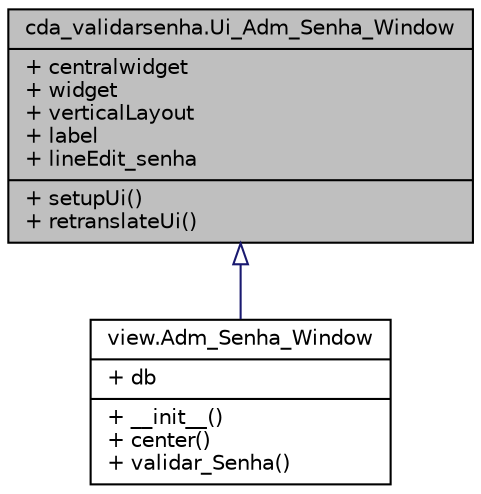 digraph G
{
 // INTERACTIVE_SVG=YES
  bgcolor="transparent";
  edge [fontname="Helvetica",fontsize="10",labelfontname="Helvetica",labelfontsize="10"];
  node [fontname="Helvetica",fontsize="10",shape=record];
  Node1 [label="{cda_validarsenha.Ui_Adm_Senha_Window\n|+ centralwidget\l+ widget\l+ verticalLayout\l+ label\l+ lineEdit_senha\l|+ setupUi()\l+ retranslateUi()\l}",height=0.2,width=0.4,color="black", fillcolor="grey75", style="filled" fontcolor="black"];
  Node1 -> Node2 [dir="back",color="midnightblue",fontsize="10",style="solid",arrowtail="onormal",fontname="Helvetica"];
  Node2 [label="{view.Adm_Senha_Window\n|+ db\l|+ __init__()\l+ center()\l+ validar_Senha()\l}",height=0.2,width=0.4,color="black",URL="$classview_1_1_adm___senha___window.html",tooltip="Janela para digitar senha de administrador."];
}
